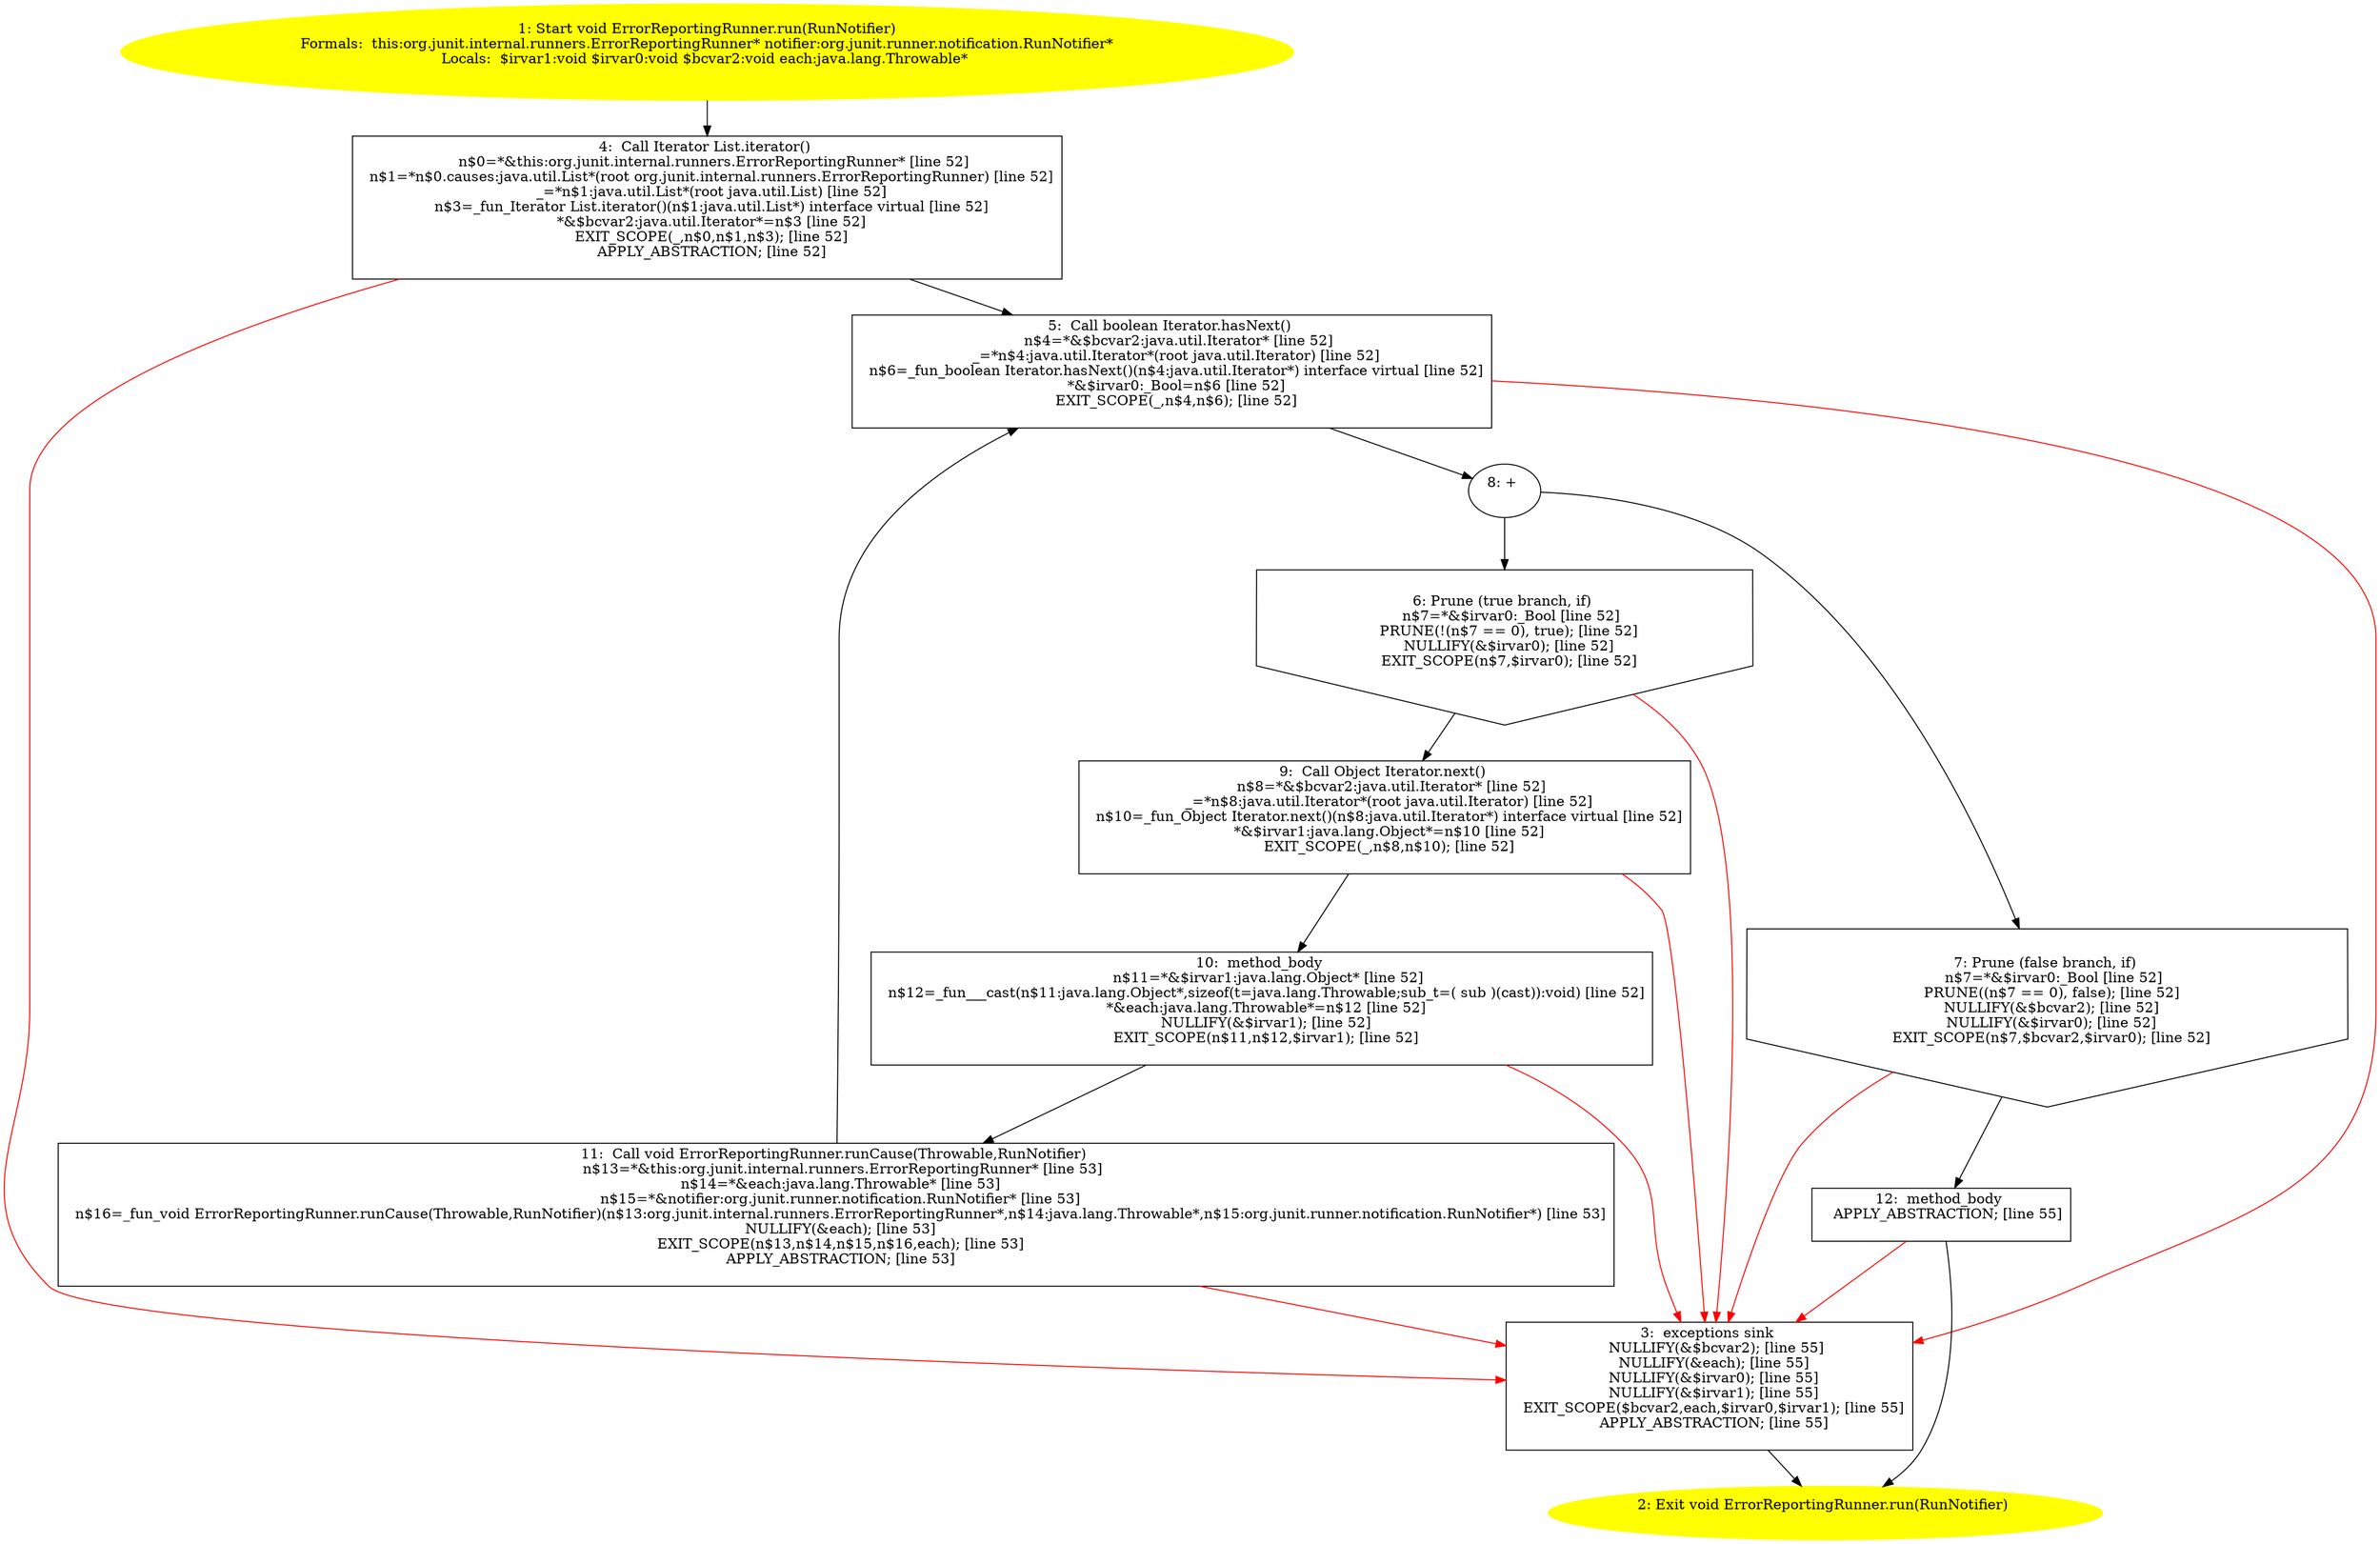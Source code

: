/* @generated */
digraph cfg {
"org.junit.internal.runners.ErrorReportingRunner.run(org.junit.runner.notification.RunNotifier):void.a4c8fc2fe0cd2a7a4ad958f00dce8292_1" [label="1: Start void ErrorReportingRunner.run(RunNotifier)\nFormals:  this:org.junit.internal.runners.ErrorReportingRunner* notifier:org.junit.runner.notification.RunNotifier*\nLocals:  $irvar1:void $irvar0:void $bcvar2:void each:java.lang.Throwable* \n  " color=yellow style=filled]
	

	 "org.junit.internal.runners.ErrorReportingRunner.run(org.junit.runner.notification.RunNotifier):void.a4c8fc2fe0cd2a7a4ad958f00dce8292_1" -> "org.junit.internal.runners.ErrorReportingRunner.run(org.junit.runner.notification.RunNotifier):void.a4c8fc2fe0cd2a7a4ad958f00dce8292_4" ;
"org.junit.internal.runners.ErrorReportingRunner.run(org.junit.runner.notification.RunNotifier):void.a4c8fc2fe0cd2a7a4ad958f00dce8292_2" [label="2: Exit void ErrorReportingRunner.run(RunNotifier) \n  " color=yellow style=filled]
	

"org.junit.internal.runners.ErrorReportingRunner.run(org.junit.runner.notification.RunNotifier):void.a4c8fc2fe0cd2a7a4ad958f00dce8292_3" [label="3:  exceptions sink \n   NULLIFY(&$bcvar2); [line 55]\n  NULLIFY(&each); [line 55]\n  NULLIFY(&$irvar0); [line 55]\n  NULLIFY(&$irvar1); [line 55]\n  EXIT_SCOPE($bcvar2,each,$irvar0,$irvar1); [line 55]\n  APPLY_ABSTRACTION; [line 55]\n " shape="box"]
	

	 "org.junit.internal.runners.ErrorReportingRunner.run(org.junit.runner.notification.RunNotifier):void.a4c8fc2fe0cd2a7a4ad958f00dce8292_3" -> "org.junit.internal.runners.ErrorReportingRunner.run(org.junit.runner.notification.RunNotifier):void.a4c8fc2fe0cd2a7a4ad958f00dce8292_2" ;
"org.junit.internal.runners.ErrorReportingRunner.run(org.junit.runner.notification.RunNotifier):void.a4c8fc2fe0cd2a7a4ad958f00dce8292_4" [label="4:  Call Iterator List.iterator() \n   n$0=*&this:org.junit.internal.runners.ErrorReportingRunner* [line 52]\n  n$1=*n$0.causes:java.util.List*(root org.junit.internal.runners.ErrorReportingRunner) [line 52]\n  _=*n$1:java.util.List*(root java.util.List) [line 52]\n  n$3=_fun_Iterator List.iterator()(n$1:java.util.List*) interface virtual [line 52]\n  *&$bcvar2:java.util.Iterator*=n$3 [line 52]\n  EXIT_SCOPE(_,n$0,n$1,n$3); [line 52]\n  APPLY_ABSTRACTION; [line 52]\n " shape="box"]
	

	 "org.junit.internal.runners.ErrorReportingRunner.run(org.junit.runner.notification.RunNotifier):void.a4c8fc2fe0cd2a7a4ad958f00dce8292_4" -> "org.junit.internal.runners.ErrorReportingRunner.run(org.junit.runner.notification.RunNotifier):void.a4c8fc2fe0cd2a7a4ad958f00dce8292_5" ;
	 "org.junit.internal.runners.ErrorReportingRunner.run(org.junit.runner.notification.RunNotifier):void.a4c8fc2fe0cd2a7a4ad958f00dce8292_4" -> "org.junit.internal.runners.ErrorReportingRunner.run(org.junit.runner.notification.RunNotifier):void.a4c8fc2fe0cd2a7a4ad958f00dce8292_3" [color="red" ];
"org.junit.internal.runners.ErrorReportingRunner.run(org.junit.runner.notification.RunNotifier):void.a4c8fc2fe0cd2a7a4ad958f00dce8292_5" [label="5:  Call boolean Iterator.hasNext() \n   n$4=*&$bcvar2:java.util.Iterator* [line 52]\n  _=*n$4:java.util.Iterator*(root java.util.Iterator) [line 52]\n  n$6=_fun_boolean Iterator.hasNext()(n$4:java.util.Iterator*) interface virtual [line 52]\n  *&$irvar0:_Bool=n$6 [line 52]\n  EXIT_SCOPE(_,n$4,n$6); [line 52]\n " shape="box"]
	

	 "org.junit.internal.runners.ErrorReportingRunner.run(org.junit.runner.notification.RunNotifier):void.a4c8fc2fe0cd2a7a4ad958f00dce8292_5" -> "org.junit.internal.runners.ErrorReportingRunner.run(org.junit.runner.notification.RunNotifier):void.a4c8fc2fe0cd2a7a4ad958f00dce8292_8" ;
	 "org.junit.internal.runners.ErrorReportingRunner.run(org.junit.runner.notification.RunNotifier):void.a4c8fc2fe0cd2a7a4ad958f00dce8292_5" -> "org.junit.internal.runners.ErrorReportingRunner.run(org.junit.runner.notification.RunNotifier):void.a4c8fc2fe0cd2a7a4ad958f00dce8292_3" [color="red" ];
"org.junit.internal.runners.ErrorReportingRunner.run(org.junit.runner.notification.RunNotifier):void.a4c8fc2fe0cd2a7a4ad958f00dce8292_6" [label="6: Prune (true branch, if) \n   n$7=*&$irvar0:_Bool [line 52]\n  PRUNE(!(n$7 == 0), true); [line 52]\n  NULLIFY(&$irvar0); [line 52]\n  EXIT_SCOPE(n$7,$irvar0); [line 52]\n " shape="invhouse"]
	

	 "org.junit.internal.runners.ErrorReportingRunner.run(org.junit.runner.notification.RunNotifier):void.a4c8fc2fe0cd2a7a4ad958f00dce8292_6" -> "org.junit.internal.runners.ErrorReportingRunner.run(org.junit.runner.notification.RunNotifier):void.a4c8fc2fe0cd2a7a4ad958f00dce8292_9" ;
	 "org.junit.internal.runners.ErrorReportingRunner.run(org.junit.runner.notification.RunNotifier):void.a4c8fc2fe0cd2a7a4ad958f00dce8292_6" -> "org.junit.internal.runners.ErrorReportingRunner.run(org.junit.runner.notification.RunNotifier):void.a4c8fc2fe0cd2a7a4ad958f00dce8292_3" [color="red" ];
"org.junit.internal.runners.ErrorReportingRunner.run(org.junit.runner.notification.RunNotifier):void.a4c8fc2fe0cd2a7a4ad958f00dce8292_7" [label="7: Prune (false branch, if) \n   n$7=*&$irvar0:_Bool [line 52]\n  PRUNE((n$7 == 0), false); [line 52]\n  NULLIFY(&$bcvar2); [line 52]\n  NULLIFY(&$irvar0); [line 52]\n  EXIT_SCOPE(n$7,$bcvar2,$irvar0); [line 52]\n " shape="invhouse"]
	

	 "org.junit.internal.runners.ErrorReportingRunner.run(org.junit.runner.notification.RunNotifier):void.a4c8fc2fe0cd2a7a4ad958f00dce8292_7" -> "org.junit.internal.runners.ErrorReportingRunner.run(org.junit.runner.notification.RunNotifier):void.a4c8fc2fe0cd2a7a4ad958f00dce8292_12" ;
	 "org.junit.internal.runners.ErrorReportingRunner.run(org.junit.runner.notification.RunNotifier):void.a4c8fc2fe0cd2a7a4ad958f00dce8292_7" -> "org.junit.internal.runners.ErrorReportingRunner.run(org.junit.runner.notification.RunNotifier):void.a4c8fc2fe0cd2a7a4ad958f00dce8292_3" [color="red" ];
"org.junit.internal.runners.ErrorReportingRunner.run(org.junit.runner.notification.RunNotifier):void.a4c8fc2fe0cd2a7a4ad958f00dce8292_8" [label="8: + \n  " ]
	

	 "org.junit.internal.runners.ErrorReportingRunner.run(org.junit.runner.notification.RunNotifier):void.a4c8fc2fe0cd2a7a4ad958f00dce8292_8" -> "org.junit.internal.runners.ErrorReportingRunner.run(org.junit.runner.notification.RunNotifier):void.a4c8fc2fe0cd2a7a4ad958f00dce8292_6" ;
	 "org.junit.internal.runners.ErrorReportingRunner.run(org.junit.runner.notification.RunNotifier):void.a4c8fc2fe0cd2a7a4ad958f00dce8292_8" -> "org.junit.internal.runners.ErrorReportingRunner.run(org.junit.runner.notification.RunNotifier):void.a4c8fc2fe0cd2a7a4ad958f00dce8292_7" ;
"org.junit.internal.runners.ErrorReportingRunner.run(org.junit.runner.notification.RunNotifier):void.a4c8fc2fe0cd2a7a4ad958f00dce8292_9" [label="9:  Call Object Iterator.next() \n   n$8=*&$bcvar2:java.util.Iterator* [line 52]\n  _=*n$8:java.util.Iterator*(root java.util.Iterator) [line 52]\n  n$10=_fun_Object Iterator.next()(n$8:java.util.Iterator*) interface virtual [line 52]\n  *&$irvar1:java.lang.Object*=n$10 [line 52]\n  EXIT_SCOPE(_,n$8,n$10); [line 52]\n " shape="box"]
	

	 "org.junit.internal.runners.ErrorReportingRunner.run(org.junit.runner.notification.RunNotifier):void.a4c8fc2fe0cd2a7a4ad958f00dce8292_9" -> "org.junit.internal.runners.ErrorReportingRunner.run(org.junit.runner.notification.RunNotifier):void.a4c8fc2fe0cd2a7a4ad958f00dce8292_10" ;
	 "org.junit.internal.runners.ErrorReportingRunner.run(org.junit.runner.notification.RunNotifier):void.a4c8fc2fe0cd2a7a4ad958f00dce8292_9" -> "org.junit.internal.runners.ErrorReportingRunner.run(org.junit.runner.notification.RunNotifier):void.a4c8fc2fe0cd2a7a4ad958f00dce8292_3" [color="red" ];
"org.junit.internal.runners.ErrorReportingRunner.run(org.junit.runner.notification.RunNotifier):void.a4c8fc2fe0cd2a7a4ad958f00dce8292_10" [label="10:  method_body \n   n$11=*&$irvar1:java.lang.Object* [line 52]\n  n$12=_fun___cast(n$11:java.lang.Object*,sizeof(t=java.lang.Throwable;sub_t=( sub )(cast)):void) [line 52]\n  *&each:java.lang.Throwable*=n$12 [line 52]\n  NULLIFY(&$irvar1); [line 52]\n  EXIT_SCOPE(n$11,n$12,$irvar1); [line 52]\n " shape="box"]
	

	 "org.junit.internal.runners.ErrorReportingRunner.run(org.junit.runner.notification.RunNotifier):void.a4c8fc2fe0cd2a7a4ad958f00dce8292_10" -> "org.junit.internal.runners.ErrorReportingRunner.run(org.junit.runner.notification.RunNotifier):void.a4c8fc2fe0cd2a7a4ad958f00dce8292_11" ;
	 "org.junit.internal.runners.ErrorReportingRunner.run(org.junit.runner.notification.RunNotifier):void.a4c8fc2fe0cd2a7a4ad958f00dce8292_10" -> "org.junit.internal.runners.ErrorReportingRunner.run(org.junit.runner.notification.RunNotifier):void.a4c8fc2fe0cd2a7a4ad958f00dce8292_3" [color="red" ];
"org.junit.internal.runners.ErrorReportingRunner.run(org.junit.runner.notification.RunNotifier):void.a4c8fc2fe0cd2a7a4ad958f00dce8292_11" [label="11:  Call void ErrorReportingRunner.runCause(Throwable,RunNotifier) \n   n$13=*&this:org.junit.internal.runners.ErrorReportingRunner* [line 53]\n  n$14=*&each:java.lang.Throwable* [line 53]\n  n$15=*&notifier:org.junit.runner.notification.RunNotifier* [line 53]\n  n$16=_fun_void ErrorReportingRunner.runCause(Throwable,RunNotifier)(n$13:org.junit.internal.runners.ErrorReportingRunner*,n$14:java.lang.Throwable*,n$15:org.junit.runner.notification.RunNotifier*) [line 53]\n  NULLIFY(&each); [line 53]\n  EXIT_SCOPE(n$13,n$14,n$15,n$16,each); [line 53]\n  APPLY_ABSTRACTION; [line 53]\n " shape="box"]
	

	 "org.junit.internal.runners.ErrorReportingRunner.run(org.junit.runner.notification.RunNotifier):void.a4c8fc2fe0cd2a7a4ad958f00dce8292_11" -> "org.junit.internal.runners.ErrorReportingRunner.run(org.junit.runner.notification.RunNotifier):void.a4c8fc2fe0cd2a7a4ad958f00dce8292_5" ;
	 "org.junit.internal.runners.ErrorReportingRunner.run(org.junit.runner.notification.RunNotifier):void.a4c8fc2fe0cd2a7a4ad958f00dce8292_11" -> "org.junit.internal.runners.ErrorReportingRunner.run(org.junit.runner.notification.RunNotifier):void.a4c8fc2fe0cd2a7a4ad958f00dce8292_3" [color="red" ];
"org.junit.internal.runners.ErrorReportingRunner.run(org.junit.runner.notification.RunNotifier):void.a4c8fc2fe0cd2a7a4ad958f00dce8292_12" [label="12:  method_body \n   APPLY_ABSTRACTION; [line 55]\n " shape="box"]
	

	 "org.junit.internal.runners.ErrorReportingRunner.run(org.junit.runner.notification.RunNotifier):void.a4c8fc2fe0cd2a7a4ad958f00dce8292_12" -> "org.junit.internal.runners.ErrorReportingRunner.run(org.junit.runner.notification.RunNotifier):void.a4c8fc2fe0cd2a7a4ad958f00dce8292_2" ;
	 "org.junit.internal.runners.ErrorReportingRunner.run(org.junit.runner.notification.RunNotifier):void.a4c8fc2fe0cd2a7a4ad958f00dce8292_12" -> "org.junit.internal.runners.ErrorReportingRunner.run(org.junit.runner.notification.RunNotifier):void.a4c8fc2fe0cd2a7a4ad958f00dce8292_3" [color="red" ];
}

